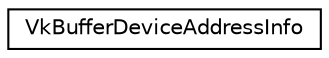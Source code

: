 digraph "Graphical Class Hierarchy"
{
 // LATEX_PDF_SIZE
  edge [fontname="Helvetica",fontsize="10",labelfontname="Helvetica",labelfontsize="10"];
  node [fontname="Helvetica",fontsize="10",shape=record];
  rankdir="LR";
  Node0 [label="VkBufferDeviceAddressInfo",height=0.2,width=0.4,color="black", fillcolor="white", style="filled",URL="$structVkBufferDeviceAddressInfo.html",tooltip=" "];
}
